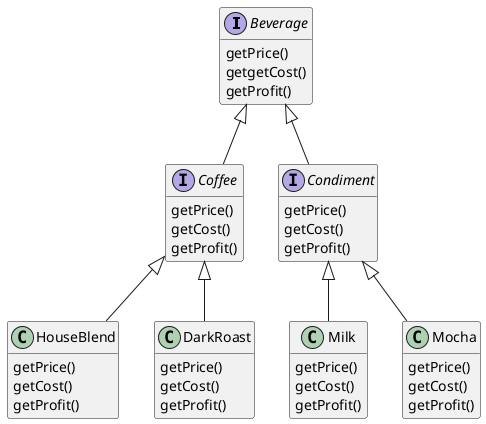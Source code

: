 @startuml example
hide empty members

interface Beverage{
    getPrice()
    getgetCost()
    getProfit()
} 

interface Coffee{
    getPrice()
    getCost()
    getProfit()
}

class HouseBlend{
    getPrice()
    getCost()
    getProfit()
}

class DarkRoast{
    getPrice()
    getCost()
    getProfit()
}

interface Condiment{
    getPrice()
    getCost()
    getProfit()
}

class Milk{
    getPrice()
    getCost()
    getProfit()
}

class Mocha{
    getPrice()
    getCost()
    getProfit()
}

Beverage <|-- Coffee
Coffee <|-- HouseBlend
Coffee <|-- DarkRoast

Beverage <|-- Condiment
Condiment <|-- Milk
Condiment <|-- Mocha

@enduml